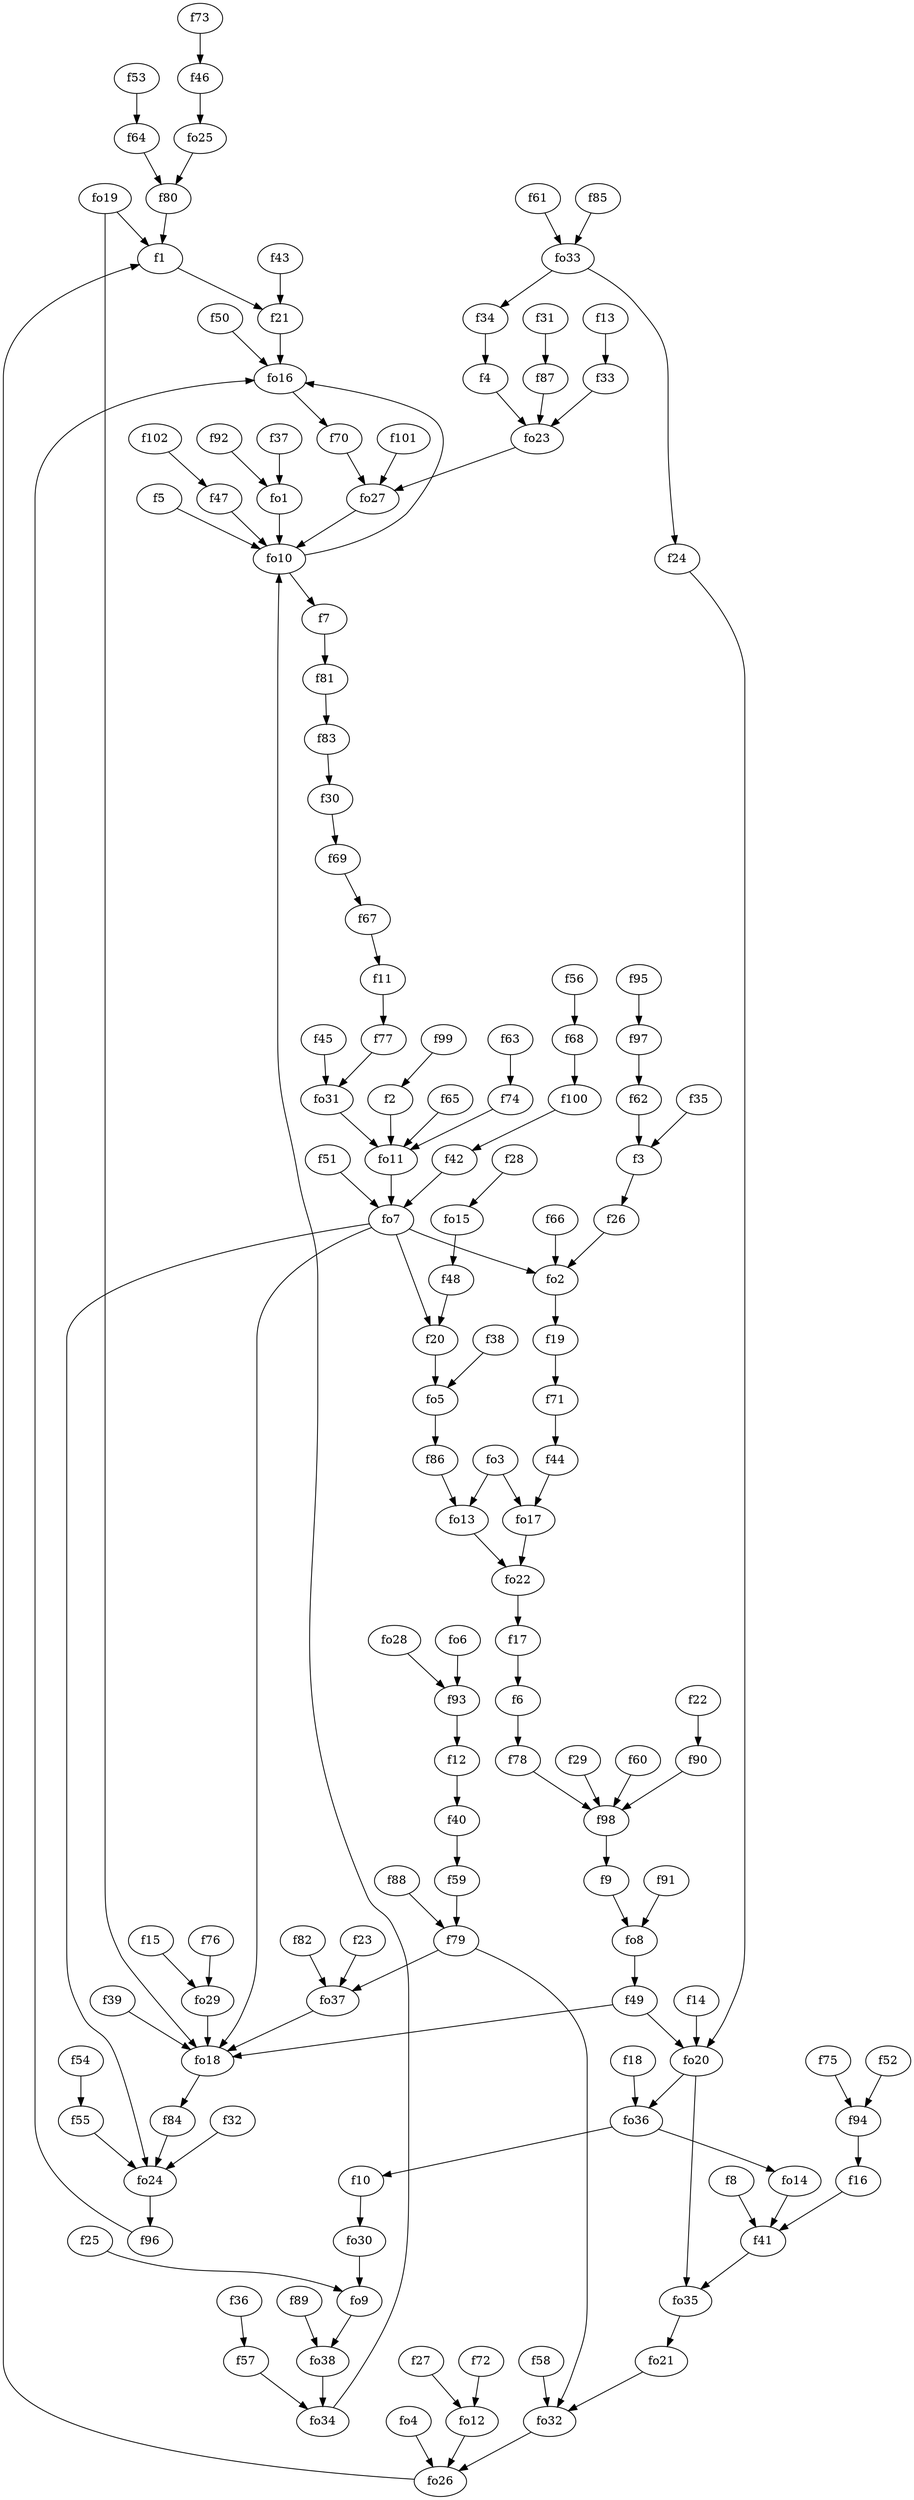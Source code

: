 strict digraph  {
f1;
f2;
f3;
f4;
f5;
f6;
f7;
f8;
f9;
f10;
f11;
f12;
f13;
f14;
f15;
f16;
f17;
f18;
f19;
f20;
f21;
f22;
f23;
f24;
f25;
f26;
f27;
f28;
f29;
f30;
f31;
f32;
f33;
f34;
f35;
f36;
f37;
f38;
f39;
f40;
f41;
f42;
f43;
f44;
f45;
f46;
f47;
f48;
f49;
f50;
f51;
f52;
f53;
f54;
f55;
f56;
f57;
f58;
f59;
f60;
f61;
f62;
f63;
f64;
f65;
f66;
f67;
f68;
f69;
f70;
f71;
f72;
f73;
f74;
f75;
f76;
f77;
f78;
f79;
f80;
f81;
f82;
f83;
f84;
f85;
f86;
f87;
f88;
f89;
f90;
f91;
f92;
f93;
f94;
f95;
f96;
f97;
f98;
f99;
f100;
f101;
f102;
fo1;
fo2;
fo3;
fo4;
fo5;
fo6;
fo7;
fo8;
fo9;
fo10;
fo11;
fo12;
fo13;
fo14;
fo15;
fo16;
fo17;
fo18;
fo19;
fo20;
fo21;
fo22;
fo23;
fo24;
fo25;
fo26;
fo27;
fo28;
fo29;
fo30;
fo31;
fo32;
fo33;
fo34;
fo35;
fo36;
fo37;
fo38;
f1 -> f21  [weight=2];
f2 -> fo11  [weight=2];
f3 -> f26  [weight=2];
f4 -> fo23  [weight=2];
f5 -> fo10  [weight=2];
f6 -> f78  [weight=2];
f7 -> f81  [weight=2];
f8 -> f41  [weight=2];
f9 -> fo8  [weight=2];
f10 -> fo30  [weight=2];
f11 -> f77  [weight=2];
f12 -> f40  [weight=2];
f13 -> f33  [weight=2];
f14 -> fo20  [weight=2];
f15 -> fo29  [weight=2];
f16 -> f41  [weight=2];
f17 -> f6  [weight=2];
f18 -> fo36  [weight=2];
f19 -> f71  [weight=2];
f20 -> fo5  [weight=2];
f21 -> fo16  [weight=2];
f22 -> f90  [weight=2];
f23 -> fo37  [weight=2];
f24 -> fo20  [weight=2];
f25 -> fo9  [weight=2];
f26 -> fo2  [weight=2];
f27 -> fo12  [weight=2];
f28 -> fo15  [weight=2];
f29 -> f98  [weight=2];
f30 -> f69  [weight=2];
f31 -> f87  [weight=2];
f32 -> fo24  [weight=2];
f33 -> fo23  [weight=2];
f34 -> f4  [weight=2];
f35 -> f3  [weight=2];
f36 -> f57  [weight=2];
f37 -> fo1  [weight=2];
f38 -> fo5  [weight=2];
f39 -> fo18  [weight=2];
f40 -> f59  [weight=2];
f41 -> fo35  [weight=2];
f42 -> fo7  [weight=2];
f43 -> f21  [weight=2];
f44 -> fo17  [weight=2];
f45 -> fo31  [weight=2];
f46 -> fo25  [weight=2];
f47 -> fo10  [weight=2];
f48 -> f20  [weight=2];
f49 -> fo18  [weight=2];
f49 -> fo20  [weight=2];
f50 -> fo16  [weight=2];
f51 -> fo7  [weight=2];
f52 -> f94  [weight=2];
f53 -> f64  [weight=2];
f54 -> f55  [weight=2];
f55 -> fo24  [weight=2];
f56 -> f68  [weight=2];
f57 -> fo34  [weight=2];
f58 -> fo32  [weight=2];
f59 -> f79  [weight=2];
f60 -> f98  [weight=2];
f61 -> fo33  [weight=2];
f62 -> f3  [weight=2];
f63 -> f74  [weight=2];
f64 -> f80  [weight=2];
f65 -> fo11  [weight=2];
f66 -> fo2  [weight=2];
f67 -> f11  [weight=2];
f68 -> f100  [weight=2];
f69 -> f67  [weight=2];
f70 -> fo27  [weight=2];
f71 -> f44  [weight=2];
f72 -> fo12  [weight=2];
f73 -> f46  [weight=2];
f74 -> fo11  [weight=2];
f75 -> f94  [weight=2];
f76 -> fo29  [weight=2];
f77 -> fo31  [weight=2];
f78 -> f98  [weight=2];
f79 -> fo32  [weight=2];
f79 -> fo37  [weight=2];
f80 -> f1  [weight=2];
f81 -> f83  [weight=2];
f82 -> fo37  [weight=2];
f83 -> f30  [weight=2];
f84 -> fo24  [weight=2];
f85 -> fo33  [weight=2];
f86 -> fo13  [weight=2];
f87 -> fo23  [weight=2];
f88 -> f79  [weight=2];
f89 -> fo38  [weight=2];
f90 -> f98  [weight=2];
f91 -> fo8  [weight=2];
f92 -> fo1  [weight=2];
f93 -> f12  [weight=2];
f94 -> f16  [weight=2];
f95 -> f97  [weight=2];
f96 -> fo16  [weight=2];
f97 -> f62  [weight=2];
f98 -> f9  [weight=2];
f99 -> f2  [weight=2];
f100 -> f42  [weight=2];
f101 -> fo27  [weight=2];
f102 -> f47  [weight=2];
fo1 -> fo10  [weight=2];
fo2 -> f19  [weight=2];
fo3 -> fo17  [weight=2];
fo3 -> fo13  [weight=2];
fo4 -> fo26  [weight=2];
fo5 -> f86  [weight=2];
fo6 -> f93  [weight=2];
fo7 -> fo2  [weight=2];
fo7 -> fo18  [weight=2];
fo7 -> f20  [weight=2];
fo7 -> fo24  [weight=2];
fo8 -> f49  [weight=2];
fo9 -> fo38  [weight=2];
fo10 -> f7  [weight=2];
fo10 -> fo16  [weight=2];
fo11 -> fo7  [weight=2];
fo12 -> fo26  [weight=2];
fo13 -> fo22  [weight=2];
fo14 -> f41  [weight=2];
fo15 -> f48  [weight=2];
fo16 -> f70  [weight=2];
fo17 -> fo22  [weight=2];
fo18 -> f84  [weight=2];
fo19 -> fo18  [weight=2];
fo19 -> f1  [weight=2];
fo20 -> fo35  [weight=2];
fo20 -> fo36  [weight=2];
fo21 -> fo32  [weight=2];
fo22 -> f17  [weight=2];
fo23 -> fo27  [weight=2];
fo24 -> f96  [weight=2];
fo25 -> f80  [weight=2];
fo26 -> f1  [weight=2];
fo27 -> fo10  [weight=2];
fo28 -> f93  [weight=2];
fo29 -> fo18  [weight=2];
fo30 -> fo9  [weight=2];
fo31 -> fo11  [weight=2];
fo32 -> fo26  [weight=2];
fo33 -> f34  [weight=2];
fo33 -> f24  [weight=2];
fo34 -> fo10  [weight=2];
fo35 -> fo21  [weight=2];
fo36 -> f10  [weight=2];
fo36 -> fo14  [weight=2];
fo37 -> fo18  [weight=2];
fo38 -> fo34  [weight=2];
}
